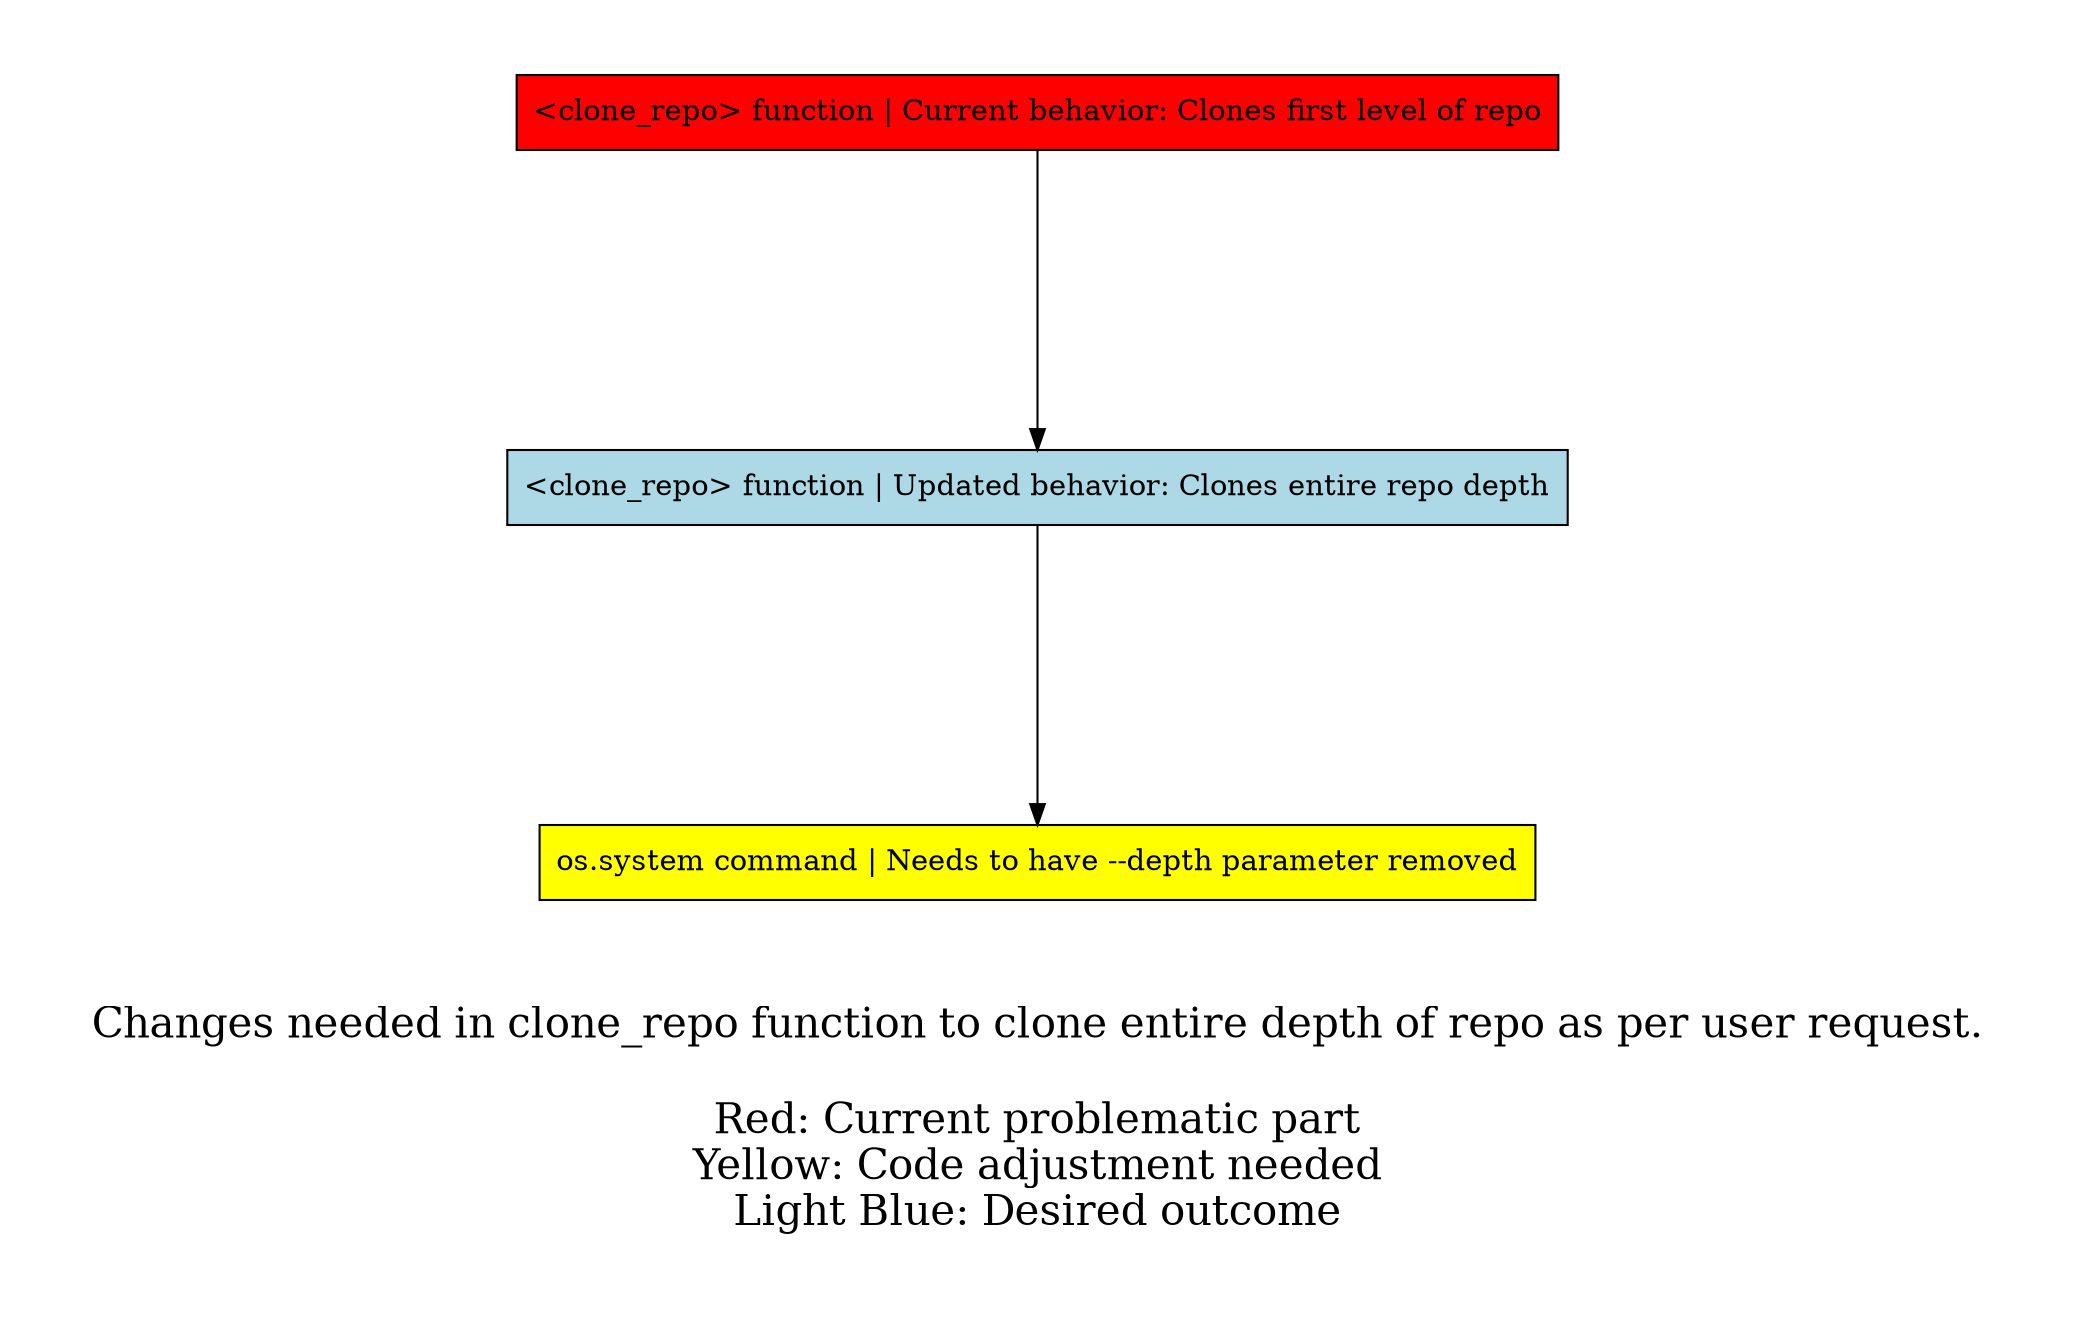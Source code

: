 digraph G {
    graph [pad="0.5", nodesep="0.5", ranksep="2"];
    node [shape=box];
    current_cloning [label="<clone_repo> function | Current behavior: Clones first level of repo", fillcolor=red, style=filled];
    updated_cloning [label="<clone_repo> function | Updated behavior: Clones entire repo depth", fillcolor=lightblue, style=filled];
    os_command [label="os.system command | Needs to have --depth parameter removed", fillcolor=yellow, style=filled];
    current_cloning -> updated_cloning -> os_command;
    label = "
    
Changes needed in clone_repo function to clone entire depth of repo as per user request.

Red: Current problematic part
Yellow: Code adjustment needed
Light Blue: Desired outcome";
    fontsize = 20;
}